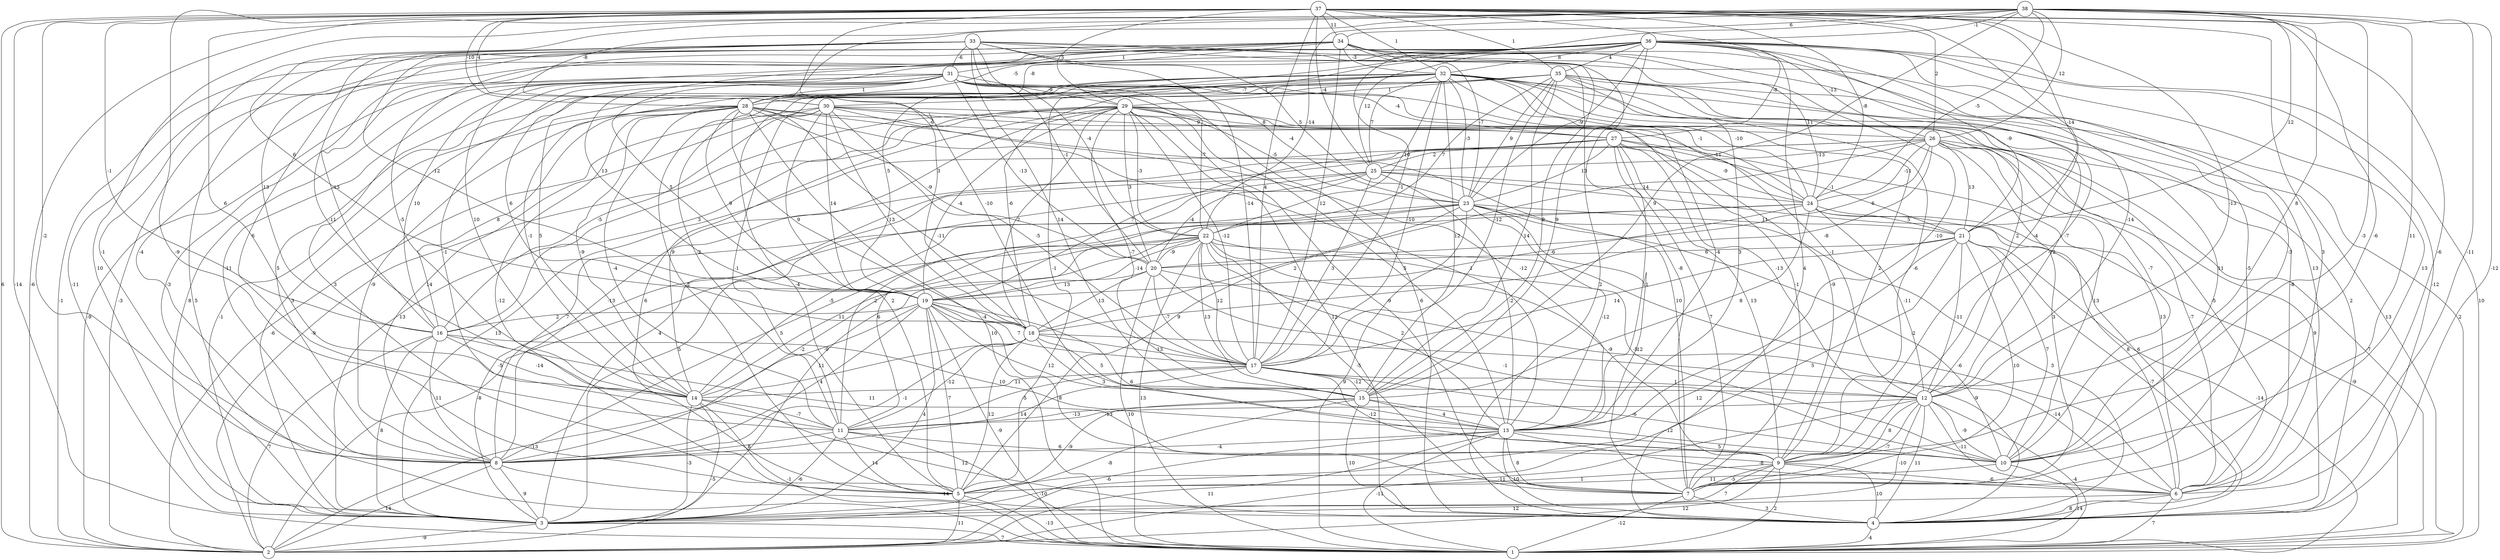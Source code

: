 graph { 
	 fontname="Helvetica,Arial,sans-serif" 
	 node [shape = circle]; 
	 38 -- 2 [label = "-6"];
	 38 -- 3 [label = "10"];
	 38 -- 4 [label = "-12"];
	 38 -- 6 [label = "-11"];
	 38 -- 9 [label = "-3"];
	 38 -- 10 [label = "11"];
	 38 -- 12 [label = "8"];
	 38 -- 15 [label = "9"];
	 38 -- 17 [label = "-1"];
	 38 -- 18 [label = "3"];
	 38 -- 19 [label = "6"];
	 38 -- 21 [label = "12"];
	 38 -- 22 [label = "-14"];
	 38 -- 24 [label = "-5"];
	 38 -- 26 [label = "12"];
	 38 -- 30 [label = "-8"];
	 38 -- 34 [label = "6"];
	 38 -- 36 [label = "-1"];
	 37 -- 1 [label = "-14"];
	 37 -- 2 [label = "6"];
	 37 -- 4 [label = "4"];
	 37 -- 5 [label = "-9"];
	 37 -- 6 [label = "-6"];
	 37 -- 7 [label = "3"];
	 37 -- 8 [label = "-2"];
	 37 -- 9 [label = "-4"];
	 37 -- 10 [label = "-6"];
	 37 -- 12 [label = "-13"];
	 37 -- 14 [label = "6"];
	 37 -- 15 [label = "-10"];
	 37 -- 16 [label = "-1"];
	 37 -- 17 [label = "4"];
	 37 -- 21 [label = "-14"];
	 37 -- 24 [label = "-8"];
	 37 -- 25 [label = "-4"];
	 37 -- 26 [label = "2"];
	 37 -- 28 [label = "-10"];
	 37 -- 29 [label = "5"];
	 37 -- 30 [label = "4"];
	 37 -- 32 [label = "1"];
	 37 -- 34 [label = "11"];
	 37 -- 35 [label = "1"];
	 36 -- 1 [label = "10"];
	 36 -- 2 [label = "-3"];
	 36 -- 3 [label = "-3"];
	 36 -- 4 [label = "-12"];
	 36 -- 5 [label = "-1"];
	 36 -- 6 [label = "13"];
	 36 -- 7 [label = "-5"];
	 36 -- 8 [label = "-4"];
	 36 -- 10 [label = "-3"];
	 36 -- 14 [label = "10"];
	 36 -- 15 [label = "9"];
	 36 -- 16 [label = "-13"];
	 36 -- 19 [label = "5"];
	 36 -- 21 [label = "-9"];
	 36 -- 23 [label = "-9"];
	 36 -- 25 [label = "12"];
	 36 -- 26 [label = "-13"];
	 36 -- 27 [label = "-8"];
	 36 -- 28 [label = "-8"];
	 36 -- 32 [label = "8"];
	 36 -- 35 [label = "4"];
	 35 -- 1 [label = "2"];
	 35 -- 5 [label = "-4"];
	 35 -- 6 [label = "-8"];
	 35 -- 9 [label = "-6"];
	 35 -- 10 [label = "11"];
	 35 -- 12 [label = "-7"];
	 35 -- 13 [label = "3"];
	 35 -- 14 [label = "-1"];
	 35 -- 15 [label = "14"];
	 35 -- 17 [label = "-12"];
	 35 -- 18 [label = "-6"];
	 35 -- 22 [label = "7"];
	 35 -- 23 [label = "9"];
	 35 -- 28 [label = "-1"];
	 35 -- 29 [label = "1"];
	 34 -- 2 [label = "-1"];
	 34 -- 3 [label = "-11"];
	 34 -- 9 [label = "-12"];
	 34 -- 12 [label = "-14"];
	 34 -- 13 [label = "-10"];
	 34 -- 14 [label = "-5"];
	 34 -- 15 [label = "9"];
	 34 -- 16 [label = "13"];
	 34 -- 17 [label = "12"];
	 34 -- 19 [label = "13"];
	 34 -- 23 [label = "-7"];
	 34 -- 24 [label = "11"];
	 34 -- 28 [label = "-5"];
	 34 -- 31 [label = "1"];
	 34 -- 32 [label = "-3"];
	 33 -- 1 [label = "5"];
	 33 -- 4 [label = "2"];
	 33 -- 6 [label = "13"];
	 33 -- 7 [label = "-8"];
	 33 -- 8 [label = "-1"];
	 33 -- 11 [label = "6"];
	 33 -- 14 [label = "-11"];
	 33 -- 15 [label = "14"];
	 33 -- 17 [label = "-14"];
	 33 -- 19 [label = "-12"];
	 33 -- 20 [label = "-1"];
	 33 -- 22 [label = "-4"];
	 33 -- 23 [label = "5"];
	 33 -- 31 [label = "-6"];
	 32 -- 1 [label = "13"];
	 32 -- 3 [label = "3"];
	 32 -- 4 [label = "2"];
	 32 -- 5 [label = "2"];
	 32 -- 8 [label = "5"];
	 32 -- 9 [label = "2"];
	 32 -- 10 [label = "-7"];
	 32 -- 11 [label = "-2"];
	 32 -- 12 [label = "2"];
	 32 -- 13 [label = "-4"];
	 32 -- 14 [label = "5"];
	 32 -- 15 [label = "12"];
	 32 -- 17 [label = "-10"];
	 32 -- 22 [label = "10"];
	 32 -- 23 [label = "-3"];
	 32 -- 24 [label = "-10"];
	 32 -- 25 [label = "7"];
	 32 -- 30 [label = "-7"];
	 31 -- 2 [label = "-9"];
	 31 -- 3 [label = "8"];
	 31 -- 4 [label = "6"];
	 31 -- 5 [label = "3"];
	 31 -- 7 [label = "-1"];
	 31 -- 8 [label = "-11"];
	 31 -- 11 [label = "-1"];
	 31 -- 16 [label = "10"];
	 31 -- 18 [label = "6"];
	 31 -- 19 [label = "5"];
	 31 -- 20 [label = "-13"];
	 31 -- 22 [label = "-7"];
	 31 -- 23 [label = "-4"];
	 31 -- 24 [label = "-1"];
	 31 -- 27 [label = "-4"];
	 31 -- 28 [label = "1"];
	 31 -- 29 [label = "-9"];
	 30 -- 2 [label = "-6"];
	 30 -- 5 [label = "2"];
	 30 -- 6 [label = "-5"];
	 30 -- 8 [label = "14"];
	 30 -- 11 [label = "-1"];
	 30 -- 13 [label = "-12"];
	 30 -- 16 [label = "-5"];
	 30 -- 17 [label = "-5"];
	 30 -- 18 [label = "13"];
	 30 -- 19 [label = "14"];
	 30 -- 24 [label = "-11"];
	 30 -- 26 [label = "9"];
	 29 -- 2 [label = "-9"];
	 29 -- 3 [label = "13"];
	 29 -- 4 [label = "12"];
	 29 -- 5 [label = "6"];
	 29 -- 7 [label = "-9"];
	 29 -- 9 [label = "-9"];
	 29 -- 12 [label = "-1"];
	 29 -- 13 [label = "5"];
	 29 -- 14 [label = "9"];
	 29 -- 15 [label = "-7"];
	 29 -- 16 [label = "3"];
	 29 -- 17 [label = "-12"];
	 29 -- 18 [label = "2"];
	 29 -- 19 [label = "-4"];
	 29 -- 20 [label = "3"];
	 29 -- 22 [label = "-3"];
	 29 -- 23 [label = "-5"];
	 29 -- 27 [label = "8"];
	 28 -- 1 [label = "10"];
	 28 -- 3 [label = "-1"];
	 28 -- 5 [label = "-12"];
	 28 -- 7 [label = "10"];
	 28 -- 8 [label = "-9"];
	 28 -- 11 [label = "-4"];
	 28 -- 13 [label = "1"];
	 28 -- 14 [label = "-9"];
	 28 -- 16 [label = "8"];
	 28 -- 17 [label = "-11"];
	 28 -- 18 [label = "9"];
	 28 -- 19 [label = "9"];
	 28 -- 20 [label = "-9"];
	 28 -- 27 [label = "-6"];
	 27 -- 3 [label = "13"];
	 27 -- 6 [label = "13"];
	 27 -- 7 [label = "7"];
	 27 -- 9 [label = "13"];
	 27 -- 12 [label = "-13"];
	 27 -- 13 [label = "11"];
	 27 -- 19 [label = "7"];
	 27 -- 21 [label = "-1"];
	 27 -- 23 [label = "13"];
	 27 -- 24 [label = "-9"];
	 27 -- 25 [label = "2"];
	 26 -- 1 [label = "-7"];
	 26 -- 3 [label = "4"];
	 26 -- 4 [label = "9"];
	 26 -- 5 [label = "9"];
	 26 -- 6 [label = "-7"];
	 26 -- 7 [label = "3"];
	 26 -- 8 [label = "-13"];
	 26 -- 10 [label = "13"];
	 26 -- 18 [label = "-8"];
	 26 -- 20 [label = "6"];
	 26 -- 21 [label = "13"];
	 26 -- 24 [label = "-11"];
	 26 -- 25 [label = "-13"];
	 25 -- 3 [label = "5"];
	 25 -- 4 [label = "6"];
	 25 -- 8 [label = "7"];
	 25 -- 11 [label = "2"];
	 25 -- 13 [label = "-2"];
	 25 -- 17 [label = "3"];
	 25 -- 20 [label = "-4"];
	 25 -- 24 [label = "14"];
	 24 -- 1 [label = "-9"];
	 24 -- 3 [label = "11"];
	 24 -- 6 [label = "8"];
	 24 -- 8 [label = "5"];
	 24 -- 12 [label = "-11"];
	 24 -- 15 [label = "8"];
	 24 -- 19 [label = "-6"];
	 24 -- 21 [label = "5"];
	 23 -- 1 [label = "9"];
	 23 -- 3 [label = "-5"];
	 23 -- 4 [label = "3"];
	 23 -- 7 [label = "12"];
	 23 -- 10 [label = "-2"];
	 23 -- 11 [label = "6"];
	 23 -- 13 [label = "-12"];
	 23 -- 14 [label = "-5"];
	 23 -- 18 [label = "2"];
	 23 -- 21 [label = "11"];
	 22 -- 1 [label = "13"];
	 22 -- 2 [label = "-8"];
	 22 -- 6 [label = "-6"];
	 22 -- 7 [label = "-5"];
	 22 -- 8 [label = "-2"];
	 22 -- 9 [label = "-9"];
	 22 -- 10 [label = "-5"];
	 22 -- 13 [label = "2"];
	 22 -- 14 [label = "11"];
	 22 -- 15 [label = "13"];
	 22 -- 17 [label = "12"];
	 22 -- 19 [label = "-14"];
	 22 -- 20 [label = "-9"];
	 21 -- 1 [label = "-14"];
	 21 -- 2 [label = "12"];
	 21 -- 4 [label = "-7"];
	 21 -- 5 [label = "5"];
	 21 -- 7 [label = "10"];
	 21 -- 10 [label = "7"];
	 21 -- 12 [label = "-11"];
	 21 -- 17 [label = "14"];
	 21 -- 20 [label = "6"];
	 20 -- 1 [label = "10"];
	 20 -- 4 [label = "-9"];
	 20 -- 10 [label = "-1"];
	 20 -- 17 [label = "-7"];
	 20 -- 18 [label = "13"];
	 20 -- 19 [label = "13"];
	 19 -- 1 [label = "-9"];
	 19 -- 3 [label = "4"];
	 19 -- 5 [label = "7"];
	 19 -- 7 [label = "8"];
	 19 -- 8 [label = "4"];
	 19 -- 9 [label = "6"];
	 19 -- 13 [label = "12"];
	 19 -- 14 [label = "-9"];
	 19 -- 16 [label = "2"];
	 19 -- 17 [label = "7"];
	 19 -- 18 [label = "-4"];
	 18 -- 2 [label = "-13"];
	 18 -- 5 [label = "12"];
	 18 -- 6 [label = "-14"];
	 18 -- 8 [label = "-1"];
	 18 -- 11 [label = "-12"];
	 18 -- 12 [label = "5"];
	 18 -- 13 [label = "3"];
	 18 -- 17 [label = "13"];
	 17 -- 8 [label = "14"];
	 17 -- 9 [label = "-12"];
	 17 -- 10 [label = "-6"];
	 17 -- 11 [label = "-5"];
	 17 -- 12 [label = "1"];
	 17 -- 14 [label = "11"];
	 17 -- 15 [label = "-12"];
	 16 -- 2 [label = "7"];
	 16 -- 3 [label = "8"];
	 16 -- 8 [label = "-11"];
	 16 -- 9 [label = "11"];
	 16 -- 13 [label = "10"];
	 16 -- 14 [label = "-14"];
	 15 -- 3 [label = "-8"];
	 15 -- 4 [label = "10"];
	 15 -- 5 [label = "-9"];
	 15 -- 10 [label = "-12"];
	 15 -- 11 [label = "-13"];
	 15 -- 13 [label = "4"];
	 14 -- 1 [label = "-1"];
	 14 -- 2 [label = "-5"];
	 14 -- 3 [label = "-3"];
	 14 -- 4 [label = "12"];
	 14 -- 11 [label = "-7"];
	 13 -- 1 [label = "-11"];
	 13 -- 2 [label = "11"];
	 13 -- 3 [label = "-6"];
	 13 -- 4 [label = "10"];
	 13 -- 6 [label = "-8"];
	 13 -- 7 [label = "8"];
	 13 -- 8 [label = "-4"];
	 13 -- 10 [label = "5"];
	 12 -- 1 [label = "-4"];
	 12 -- 2 [label = "-11"];
	 12 -- 3 [label = "-10"];
	 12 -- 4 [label = "11"];
	 12 -- 6 [label = "-11"];
	 12 -- 7 [label = "-7"];
	 12 -- 9 [label = "8"];
	 12 -- 10 [label = "-9"];
	 12 -- 11 [label = "-13"];
	 11 -- 1 [label = "-10"];
	 11 -- 3 [label = "-6"];
	 11 -- 5 [label = "14"];
	 11 -- 8 [label = "8"];
	 11 -- 9 [label = "6"];
	 10 -- 1 [label = "14"];
	 10 -- 5 [label = "11"];
	 9 -- 1 [label = "2"];
	 9 -- 2 [label = "12"];
	 9 -- 3 [label = "7"];
	 9 -- 4 [label = "10"];
	 9 -- 5 [label = "1"];
	 9 -- 6 [label = "-6"];
	 9 -- 7 [label = "-5"];
	 8 -- 2 [label = "14"];
	 8 -- 3 [label = "9"];
	 8 -- 4 [label = "14"];
	 7 -- 1 [label = "-12"];
	 7 -- 4 [label = "3"];
	 6 -- 1 [label = "7"];
	 6 -- 3 [label = "12"];
	 6 -- 4 [label = "8"];
	 5 -- 1 [label = "-13"];
	 5 -- 2 [label = "11"];
	 4 -- 1 [label = "-4"];
	 3 -- 1 [label = "7"];
	 3 -- 2 [label = "-9"];
	 1;
	 2;
	 3;
	 4;
	 5;
	 6;
	 7;
	 8;
	 9;
	 10;
	 11;
	 12;
	 13;
	 14;
	 15;
	 16;
	 17;
	 18;
	 19;
	 20;
	 21;
	 22;
	 23;
	 24;
	 25;
	 26;
	 27;
	 28;
	 29;
	 30;
	 31;
	 32;
	 33;
	 34;
	 35;
	 36;
	 37;
	 38;
}
